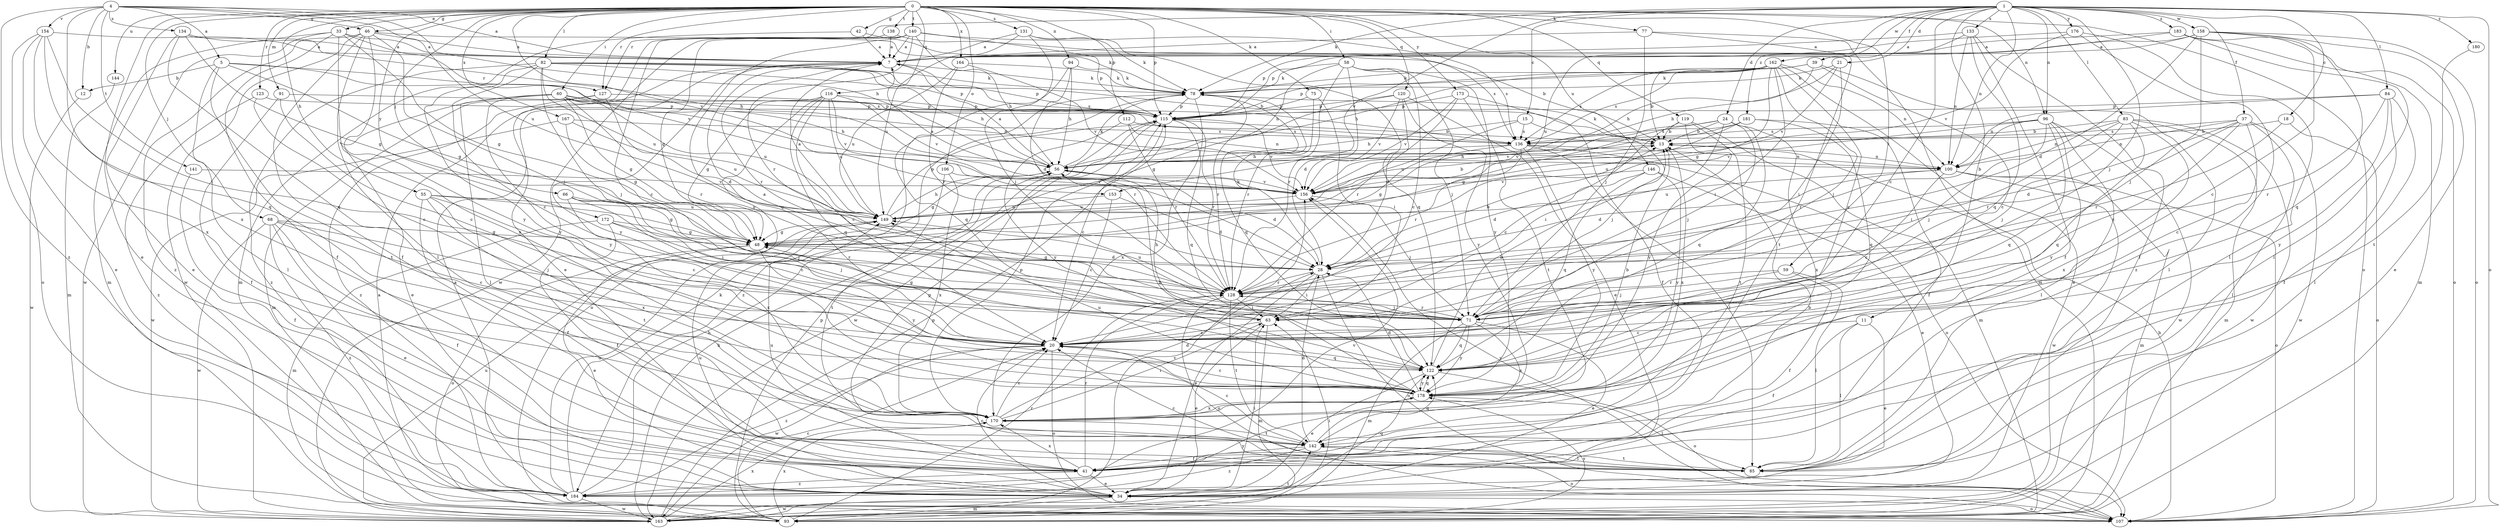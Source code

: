 strict digraph  {
0;
1;
4;
5;
7;
11;
12;
13;
15;
18;
20;
21;
24;
28;
33;
34;
37;
39;
41;
42;
46;
48;
55;
56;
58;
59;
60;
63;
66;
68;
71;
75;
77;
78;
82;
83;
84;
85;
91;
93;
94;
96;
100;
106;
107;
112;
115;
116;
119;
120;
122;
123;
127;
128;
131;
133;
134;
136;
138;
140;
141;
142;
144;
146;
149;
153;
154;
156;
158;
162;
163;
164;
167;
170;
172;
173;
176;
178;
180;
181;
183;
184;
0 -> 33  [label=e];
0 -> 34  [label=e];
0 -> 42  [label=g];
0 -> 46  [label=g];
0 -> 55  [label=h];
0 -> 58  [label=i];
0 -> 59  [label=i];
0 -> 60  [label=i];
0 -> 66  [label=j];
0 -> 68  [label=j];
0 -> 75  [label=k];
0 -> 77  [label=k];
0 -> 82  [label=l];
0 -> 91  [label=m];
0 -> 94  [label=n];
0 -> 96  [label=n];
0 -> 106  [label=o];
0 -> 107  [label=o];
0 -> 112  [label=p];
0 -> 115  [label=p];
0 -> 116  [label=q];
0 -> 119  [label=q];
0 -> 120  [label=q];
0 -> 123  [label=r];
0 -> 127  [label=r];
0 -> 131  [label=s];
0 -> 138  [label=t];
0 -> 140  [label=t];
0 -> 144  [label=u];
0 -> 146  [label=u];
0 -> 153  [label=v];
0 -> 164  [label=x];
0 -> 167  [label=x];
0 -> 172  [label=y];
0 -> 173  [label=y];
1 -> 11  [label=b];
1 -> 15  [label=c];
1 -> 18  [label=c];
1 -> 20  [label=c];
1 -> 21  [label=d];
1 -> 24  [label=d];
1 -> 37  [label=f];
1 -> 39  [label=f];
1 -> 71  [label=j];
1 -> 78  [label=k];
1 -> 83  [label=l];
1 -> 84  [label=l];
1 -> 96  [label=n];
1 -> 100  [label=n];
1 -> 107  [label=o];
1 -> 127  [label=r];
1 -> 133  [label=s];
1 -> 153  [label=v];
1 -> 158  [label=w];
1 -> 162  [label=w];
1 -> 176  [label=y];
1 -> 180  [label=z];
1 -> 181  [label=z];
1 -> 183  [label=z];
4 -> 5  [label=a];
4 -> 7  [label=a];
4 -> 12  [label=b];
4 -> 46  [label=g];
4 -> 56  [label=h];
4 -> 134  [label=s];
4 -> 141  [label=t];
4 -> 149  [label=u];
4 -> 154  [label=v];
4 -> 170  [label=x];
4 -> 184  [label=z];
5 -> 12  [label=b];
5 -> 48  [label=g];
5 -> 85  [label=l];
5 -> 127  [label=r];
5 -> 136  [label=s];
5 -> 142  [label=t];
7 -> 78  [label=k];
7 -> 115  [label=p];
7 -> 128  [label=r];
7 -> 178  [label=y];
11 -> 20  [label=c];
11 -> 34  [label=e];
11 -> 41  [label=f];
11 -> 85  [label=l];
12 -> 163  [label=w];
13 -> 56  [label=h];
13 -> 78  [label=k];
13 -> 100  [label=n];
13 -> 170  [label=x];
15 -> 56  [label=h];
15 -> 71  [label=j];
15 -> 136  [label=s];
15 -> 149  [label=u];
18 -> 13  [label=b];
18 -> 107  [label=o];
18 -> 128  [label=r];
20 -> 107  [label=o];
20 -> 122  [label=q];
20 -> 163  [label=w];
20 -> 184  [label=z];
21 -> 56  [label=h];
21 -> 63  [label=i];
21 -> 78  [label=k];
21 -> 156  [label=v];
24 -> 13  [label=b];
24 -> 48  [label=g];
24 -> 63  [label=i];
24 -> 71  [label=j];
24 -> 122  [label=q];
24 -> 156  [label=v];
24 -> 170  [label=x];
28 -> 13  [label=b];
28 -> 34  [label=e];
28 -> 48  [label=g];
28 -> 63  [label=i];
28 -> 78  [label=k];
28 -> 107  [label=o];
28 -> 128  [label=r];
33 -> 7  [label=a];
33 -> 41  [label=f];
33 -> 48  [label=g];
33 -> 93  [label=m];
33 -> 156  [label=v];
33 -> 163  [label=w];
33 -> 170  [label=x];
34 -> 20  [label=c];
34 -> 63  [label=i];
34 -> 93  [label=m];
34 -> 107  [label=o];
34 -> 122  [label=q];
34 -> 149  [label=u];
34 -> 163  [label=w];
37 -> 20  [label=c];
37 -> 28  [label=d];
37 -> 85  [label=l];
37 -> 100  [label=n];
37 -> 128  [label=r];
37 -> 136  [label=s];
37 -> 163  [label=w];
37 -> 71  [label=z];
39 -> 20  [label=c];
39 -> 56  [label=h];
39 -> 78  [label=k];
39 -> 85  [label=l];
39 -> 136  [label=s];
41 -> 13  [label=b];
41 -> 34  [label=e];
41 -> 128  [label=r];
41 -> 149  [label=u];
41 -> 170  [label=x];
41 -> 184  [label=z];
42 -> 7  [label=a];
42 -> 93  [label=m];
42 -> 136  [label=s];
46 -> 7  [label=a];
46 -> 41  [label=f];
46 -> 71  [label=j];
46 -> 78  [label=k];
46 -> 85  [label=l];
46 -> 163  [label=w];
46 -> 178  [label=y];
46 -> 184  [label=z];
48 -> 28  [label=d];
48 -> 34  [label=e];
48 -> 107  [label=o];
48 -> 178  [label=y];
55 -> 20  [label=c];
55 -> 41  [label=f];
55 -> 48  [label=g];
55 -> 142  [label=t];
55 -> 149  [label=u];
55 -> 170  [label=x];
56 -> 7  [label=a];
56 -> 28  [label=d];
56 -> 48  [label=g];
56 -> 78  [label=k];
56 -> 156  [label=v];
58 -> 20  [label=c];
58 -> 28  [label=d];
58 -> 56  [label=h];
58 -> 71  [label=j];
58 -> 78  [label=k];
58 -> 128  [label=r];
58 -> 178  [label=y];
59 -> 41  [label=f];
59 -> 71  [label=j];
59 -> 85  [label=l];
59 -> 128  [label=r];
60 -> 34  [label=e];
60 -> 48  [label=g];
60 -> 56  [label=h];
60 -> 85  [label=l];
60 -> 100  [label=n];
60 -> 115  [label=p];
60 -> 128  [label=r];
60 -> 149  [label=u];
60 -> 156  [label=v];
60 -> 178  [label=y];
63 -> 20  [label=c];
63 -> 34  [label=e];
63 -> 48  [label=g];
63 -> 56  [label=h];
63 -> 93  [label=m];
66 -> 20  [label=c];
66 -> 63  [label=i];
66 -> 71  [label=j];
66 -> 149  [label=u];
66 -> 170  [label=x];
68 -> 20  [label=c];
68 -> 34  [label=e];
68 -> 41  [label=f];
68 -> 48  [label=g];
68 -> 71  [label=j];
68 -> 163  [label=w];
68 -> 184  [label=z];
71 -> 7  [label=a];
71 -> 34  [label=e];
71 -> 93  [label=m];
71 -> 122  [label=q];
71 -> 128  [label=r];
71 -> 170  [label=x];
71 -> 178  [label=y];
75 -> 63  [label=i];
75 -> 115  [label=p];
75 -> 128  [label=r];
77 -> 7  [label=a];
77 -> 71  [label=j];
77 -> 93  [label=m];
77 -> 142  [label=t];
78 -> 115  [label=p];
78 -> 122  [label=q];
78 -> 128  [label=r];
78 -> 170  [label=x];
78 -> 184  [label=z];
82 -> 13  [label=b];
82 -> 20  [label=c];
82 -> 56  [label=h];
82 -> 71  [label=j];
82 -> 78  [label=k];
82 -> 115  [label=p];
82 -> 136  [label=s];
82 -> 149  [label=u];
82 -> 178  [label=y];
82 -> 184  [label=z];
83 -> 13  [label=b];
83 -> 63  [label=i];
83 -> 71  [label=j];
83 -> 93  [label=m];
83 -> 100  [label=n];
83 -> 122  [label=q];
83 -> 163  [label=w];
83 -> 170  [label=x];
84 -> 41  [label=f];
84 -> 85  [label=l];
84 -> 100  [label=n];
84 -> 115  [label=p];
84 -> 128  [label=r];
84 -> 178  [label=y];
85 -> 20  [label=c];
85 -> 115  [label=p];
85 -> 142  [label=t];
91 -> 20  [label=c];
91 -> 41  [label=f];
91 -> 115  [label=p];
93 -> 7  [label=a];
93 -> 20  [label=c];
93 -> 115  [label=p];
93 -> 128  [label=r];
93 -> 170  [label=x];
94 -> 28  [label=d];
94 -> 56  [label=h];
94 -> 78  [label=k];
94 -> 122  [label=q];
96 -> 71  [label=j];
96 -> 85  [label=l];
96 -> 122  [label=q];
96 -> 128  [label=r];
96 -> 136  [label=s];
96 -> 156  [label=v];
96 -> 163  [label=w];
96 -> 178  [label=y];
100 -> 20  [label=c];
100 -> 28  [label=d];
100 -> 93  [label=m];
100 -> 107  [label=o];
100 -> 149  [label=u];
100 -> 163  [label=w];
106 -> 142  [label=t];
106 -> 156  [label=v];
106 -> 170  [label=x];
107 -> 13  [label=b];
107 -> 156  [label=v];
112 -> 100  [label=n];
112 -> 128  [label=r];
112 -> 136  [label=s];
112 -> 178  [label=y];
115 -> 13  [label=b];
115 -> 20  [label=c];
115 -> 122  [label=q];
115 -> 128  [label=r];
115 -> 156  [label=v];
115 -> 163  [label=w];
116 -> 20  [label=c];
116 -> 48  [label=g];
116 -> 107  [label=o];
116 -> 115  [label=p];
116 -> 122  [label=q];
116 -> 128  [label=r];
116 -> 149  [label=u];
116 -> 156  [label=v];
119 -> 13  [label=b];
119 -> 20  [label=c];
119 -> 93  [label=m];
119 -> 142  [label=t];
119 -> 178  [label=y];
120 -> 28  [label=d];
120 -> 34  [label=e];
120 -> 48  [label=g];
120 -> 115  [label=p];
120 -> 156  [label=v];
120 -> 178  [label=y];
122 -> 13  [label=b];
122 -> 34  [label=e];
122 -> 107  [label=o];
122 -> 178  [label=y];
123 -> 20  [label=c];
123 -> 115  [label=p];
123 -> 184  [label=z];
127 -> 28  [label=d];
127 -> 93  [label=m];
127 -> 115  [label=p];
127 -> 184  [label=z];
128 -> 63  [label=i];
128 -> 71  [label=j];
128 -> 107  [label=o];
128 -> 142  [label=t];
128 -> 149  [label=u];
131 -> 7  [label=a];
131 -> 71  [label=j];
131 -> 78  [label=k];
131 -> 122  [label=q];
131 -> 149  [label=u];
133 -> 7  [label=a];
133 -> 41  [label=f];
133 -> 100  [label=n];
133 -> 122  [label=q];
133 -> 149  [label=u];
133 -> 184  [label=z];
134 -> 7  [label=a];
134 -> 34  [label=e];
134 -> 48  [label=g];
134 -> 56  [label=h];
134 -> 122  [label=q];
136 -> 48  [label=g];
136 -> 56  [label=h];
136 -> 85  [label=l];
136 -> 100  [label=n];
136 -> 107  [label=o];
136 -> 128  [label=r];
136 -> 178  [label=y];
138 -> 7  [label=a];
138 -> 13  [label=b];
138 -> 34  [label=e];
140 -> 7  [label=a];
140 -> 20  [label=c];
140 -> 48  [label=g];
140 -> 56  [label=h];
140 -> 115  [label=p];
140 -> 122  [label=q];
140 -> 128  [label=r];
140 -> 136  [label=s];
140 -> 163  [label=w];
141 -> 41  [label=f];
141 -> 156  [label=v];
142 -> 20  [label=c];
142 -> 28  [label=d];
142 -> 41  [label=f];
142 -> 85  [label=l];
142 -> 107  [label=o];
142 -> 122  [label=q];
142 -> 184  [label=z];
144 -> 93  [label=m];
146 -> 28  [label=d];
146 -> 34  [label=e];
146 -> 122  [label=q];
146 -> 156  [label=v];
146 -> 178  [label=y];
149 -> 7  [label=a];
149 -> 48  [label=g];
149 -> 56  [label=h];
149 -> 115  [label=p];
153 -> 20  [label=c];
153 -> 28  [label=d];
153 -> 149  [label=u];
154 -> 7  [label=a];
154 -> 34  [label=e];
154 -> 63  [label=i];
154 -> 107  [label=o];
154 -> 122  [label=q];
154 -> 170  [label=x];
156 -> 7  [label=a];
156 -> 13  [label=b];
156 -> 71  [label=j];
156 -> 149  [label=u];
158 -> 7  [label=a];
158 -> 20  [label=c];
158 -> 28  [label=d];
158 -> 34  [label=e];
158 -> 71  [label=j];
158 -> 107  [label=o];
158 -> 115  [label=p];
158 -> 122  [label=q];
162 -> 13  [label=b];
162 -> 20  [label=c];
162 -> 34  [label=e];
162 -> 48  [label=g];
162 -> 56  [label=h];
162 -> 63  [label=i];
162 -> 71  [label=j];
162 -> 78  [label=k];
162 -> 100  [label=n];
162 -> 115  [label=p];
162 -> 136  [label=s];
163 -> 56  [label=h];
163 -> 63  [label=i];
163 -> 115  [label=p];
163 -> 142  [label=t];
163 -> 149  [label=u];
163 -> 156  [label=v];
163 -> 170  [label=x];
163 -> 178  [label=y];
164 -> 78  [label=k];
164 -> 128  [label=r];
164 -> 149  [label=u];
164 -> 156  [label=v];
167 -> 48  [label=g];
167 -> 136  [label=s];
167 -> 149  [label=u];
167 -> 163  [label=w];
170 -> 20  [label=c];
170 -> 28  [label=d];
170 -> 63  [label=i];
170 -> 115  [label=p];
170 -> 142  [label=t];
172 -> 41  [label=f];
172 -> 48  [label=g];
172 -> 71  [label=j];
172 -> 93  [label=m];
172 -> 128  [label=r];
173 -> 41  [label=f];
173 -> 115  [label=p];
173 -> 128  [label=r];
173 -> 142  [label=t];
173 -> 156  [label=v];
176 -> 7  [label=a];
176 -> 41  [label=f];
176 -> 85  [label=l];
176 -> 156  [label=v];
178 -> 13  [label=b];
178 -> 20  [label=c];
178 -> 28  [label=d];
178 -> 56  [label=h];
178 -> 85  [label=l];
178 -> 122  [label=q];
178 -> 149  [label=u];
178 -> 170  [label=x];
180 -> 142  [label=t];
181 -> 41  [label=f];
181 -> 122  [label=q];
181 -> 136  [label=s];
181 -> 149  [label=u];
181 -> 156  [label=v];
183 -> 7  [label=a];
183 -> 85  [label=l];
183 -> 93  [label=m];
183 -> 107  [label=o];
183 -> 115  [label=p];
184 -> 7  [label=a];
184 -> 56  [label=h];
184 -> 78  [label=k];
184 -> 149  [label=u];
184 -> 156  [label=v];
184 -> 163  [label=w];
184 -> 178  [label=y];
}

